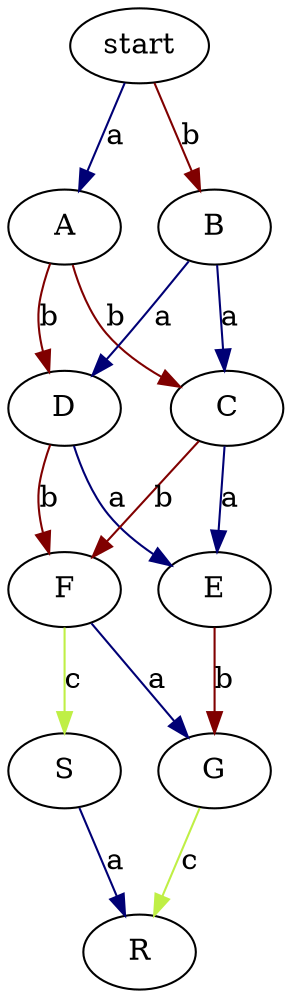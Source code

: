 digraph G {
	"F" -> "S" [label="c", color="#bfef45"]
	"F" -> "G" [label="a", color="#000075"]
	"E" -> "G" [label="b", color="#800000"]
	"start" -> "A" [label="a", color="#000075"]
	"start" -> "B" [label="b", color="#800000"]
	"A" -> "D" [label="b", color="#800000"]
	"A" -> "C" [label="b", color="#800000"]
	"D" -> "F" [label="b", color="#800000"]
	"D" -> "E" [label="a", color="#000075"]
	"C" -> "F" [label="b", color="#800000"]
	"C" -> "E" [label="a", color="#000075"]
	"S" -> "R" [label="a", color="#000075"]
	"G" -> "R" [label="c", color="#bfef45"]
	"B" -> "D" [label="a", color="#000075"]
	"B" -> "C" [label="a", color="#000075"]
} 
 /* 
	> "start" -"a"-> "A" / > "start" -"b"-> "B"
	< "S" -"c"-> "F" / > "S" -"a"-> "R"
	< "G" -"b"-> "E" / < "G" -"a"-> "F"
	> "D" -"a"-> "E" / > "D" -"b"-> "F"
	> "G" -"c"-> "R" / < "G" -"a"-> "F"
	< "D" -"a"-> "B" / > "D" -"a"-> "E"
	> "A" -"b"-> "C" / > "A" -"b"-> "D"
	< "C" -"b"-> "A" / > "C" -"a"-> "E"
	< "C" -"a"-> "B" / > "C" -"a"-> "E"
	< "D" -"b"-> "A" / > "D" -"a"-> "E"
	< "F" -"b"-> "C" / < "F" -"b"-> "D"
	< "B" -"b"-> "start" / > "B" -"a"-> "D"
	< "A" -"a"-> "start" / > "A" -"b"-> "D"
	< "D" -"a"-> "B" / > "D" -"b"-> "F"
	< "E" -"a"-> "C" / < "E" -"a"-> "D"
	< "C" -"a"-> "B" / > "C" -"b"-> "F"
	< "C" -"b"-> "A" / > "C" -"b"-> "F"
	< "D" -"b"-> "A" / > "D" -"b"-> "F"
	< "E" -"a"-> "C" / > "E" -"b"-> "G"
	> "B" -"a"-> "C" / > "B" -"a"-> "D"
	< "A" -"a"-> "start" / > "A" -"b"-> "C"
	> "C" -"a"-> "E" / > "C" -"b"-> "F"
	< "F" -"b"-> "C" / > "F" -"a"-> "G"
	< "R" -"c"-> "G" / < "R" -"a"-> "S"
	< "C" -"b"-> "A" / < "C" -"a"-> "B"
	< "B" -"b"-> "start" / > "B" -"a"-> "C"
	> "F" -"a"-> "G" / > "F" -"c"-> "S"
	< "F" -"b"-> "D" / > "F" -"a"-> "G"
	< "E" -"a"-> "D" / > "E" -"b"-> "G"
	< "D" -"b"-> "A" / < "D" -"a"-> "B"
*/